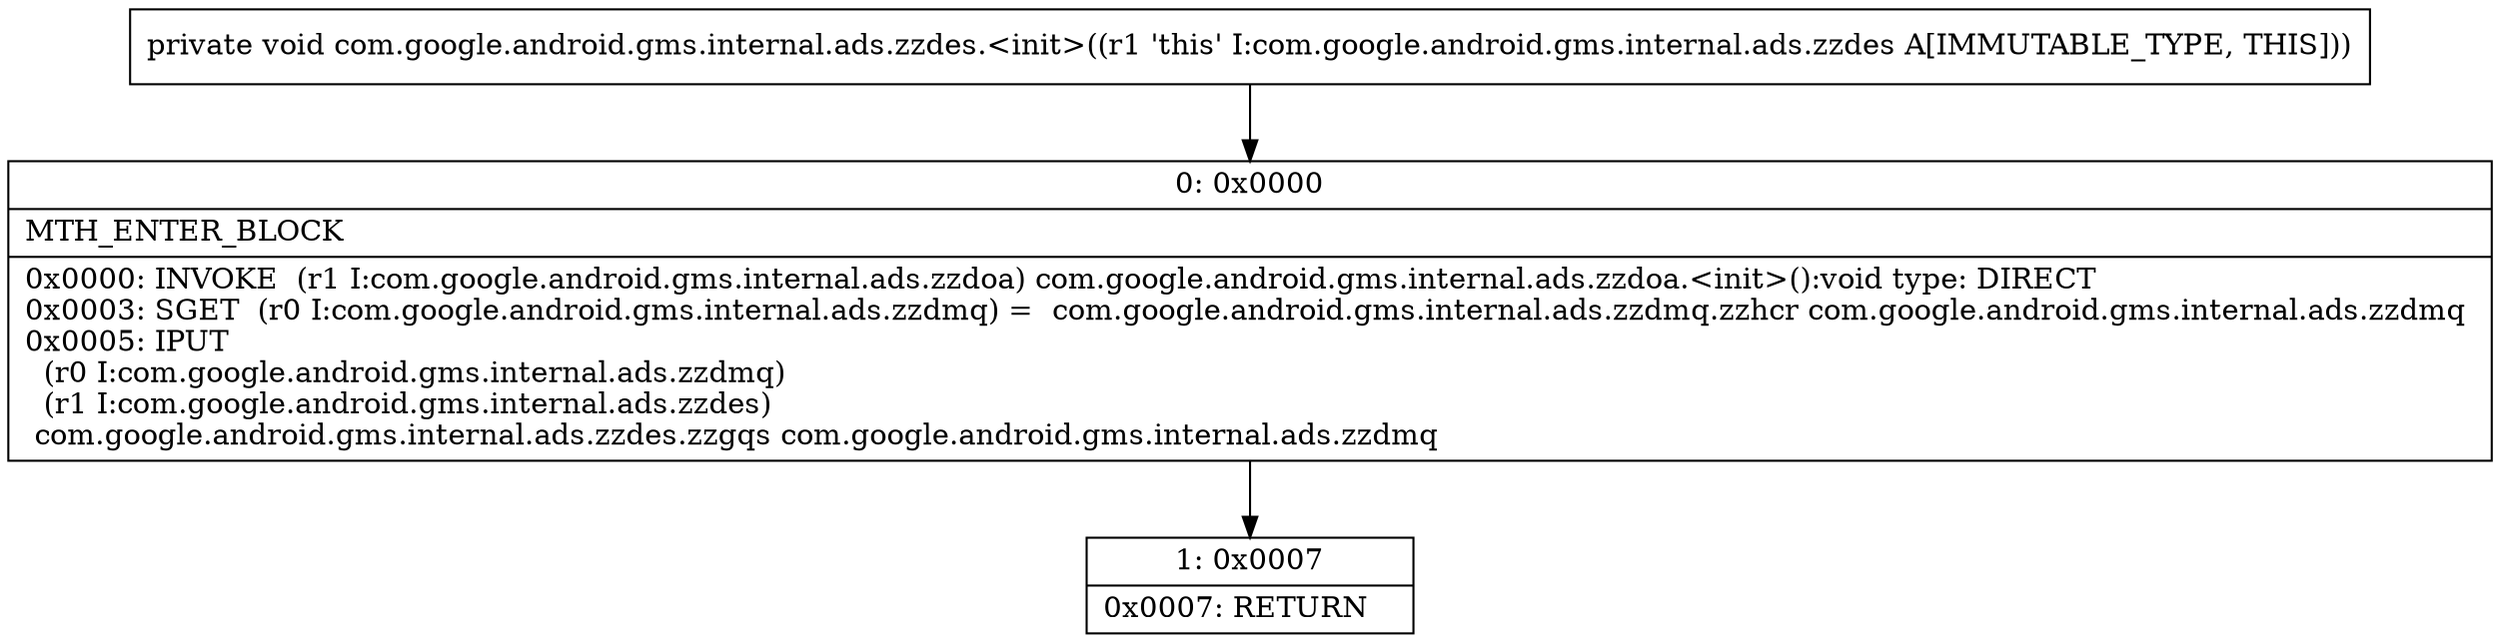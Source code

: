 digraph "CFG forcom.google.android.gms.internal.ads.zzdes.\<init\>()V" {
Node_0 [shape=record,label="{0\:\ 0x0000|MTH_ENTER_BLOCK\l|0x0000: INVOKE  (r1 I:com.google.android.gms.internal.ads.zzdoa) com.google.android.gms.internal.ads.zzdoa.\<init\>():void type: DIRECT \l0x0003: SGET  (r0 I:com.google.android.gms.internal.ads.zzdmq) =  com.google.android.gms.internal.ads.zzdmq.zzhcr com.google.android.gms.internal.ads.zzdmq \l0x0005: IPUT  \l  (r0 I:com.google.android.gms.internal.ads.zzdmq)\l  (r1 I:com.google.android.gms.internal.ads.zzdes)\l com.google.android.gms.internal.ads.zzdes.zzgqs com.google.android.gms.internal.ads.zzdmq \l}"];
Node_1 [shape=record,label="{1\:\ 0x0007|0x0007: RETURN   \l}"];
MethodNode[shape=record,label="{private void com.google.android.gms.internal.ads.zzdes.\<init\>((r1 'this' I:com.google.android.gms.internal.ads.zzdes A[IMMUTABLE_TYPE, THIS])) }"];
MethodNode -> Node_0;
Node_0 -> Node_1;
}

